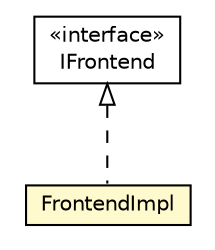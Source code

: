 #!/usr/local/bin/dot
#
# Class diagram 
# Generated by UMLGraph version R5_6-24-gf6e263 (http://www.umlgraph.org/)
#

digraph G {
	edge [fontname="Helvetica",fontsize=10,labelfontname="Helvetica",labelfontsize=10];
	node [fontname="Helvetica",fontsize=10,shape=plaintext];
	nodesep=0.25;
	ranksep=0.5;
	// org.universAAL.ucc.frontend.api.IFrontend
	c4149017 [label=<<table title="org.universAAL.ucc.frontend.api.IFrontend" border="0" cellborder="1" cellspacing="0" cellpadding="2" port="p" href="../IFrontend.html">
		<tr><td><table border="0" cellspacing="0" cellpadding="1">
<tr><td align="center" balign="center"> &#171;interface&#187; </td></tr>
<tr><td align="center" balign="center"> IFrontend </td></tr>
		</table></td></tr>
		</table>>, URL="../IFrontend.html", fontname="Helvetica", fontcolor="black", fontsize=10.0];
	// org.universAAL.ucc.frontend.api.impl.FrontendImpl
	c4149018 [label=<<table title="org.universAAL.ucc.frontend.api.impl.FrontendImpl" border="0" cellborder="1" cellspacing="0" cellpadding="2" port="p" bgcolor="lemonChiffon" href="./FrontendImpl.html">
		<tr><td><table border="0" cellspacing="0" cellpadding="1">
<tr><td align="center" balign="center"> FrontendImpl </td></tr>
		</table></td></tr>
		</table>>, URL="./FrontendImpl.html", fontname="Helvetica", fontcolor="black", fontsize=10.0];
	//org.universAAL.ucc.frontend.api.impl.FrontendImpl implements org.universAAL.ucc.frontend.api.IFrontend
	c4149017:p -> c4149018:p [dir=back,arrowtail=empty,style=dashed];
}

